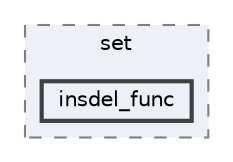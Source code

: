 digraph "external/libcds/test/stress/set/insdel_func"
{
 // LATEX_PDF_SIZE
  bgcolor="transparent";
  edge [fontname=Helvetica,fontsize=10,labelfontname=Helvetica,labelfontsize=10];
  node [fontname=Helvetica,fontsize=10,shape=box,height=0.2,width=0.4];
  compound=true
  subgraph clusterdir_6cd1720c94157b6237a5350fa8110395 {
    graph [ bgcolor="#edf0f7", pencolor="grey50", label="set", fontname=Helvetica,fontsize=10 style="filled,dashed", URL="dir_6cd1720c94157b6237a5350fa8110395.html",tooltip=""]
  dir_10ca5861b4aa56fa295513f3e25d5e18 [label="insdel_func", fillcolor="#edf0f7", color="grey25", style="filled,bold", URL="dir_10ca5861b4aa56fa295513f3e25d5e18.html",tooltip=""];
  }
}

